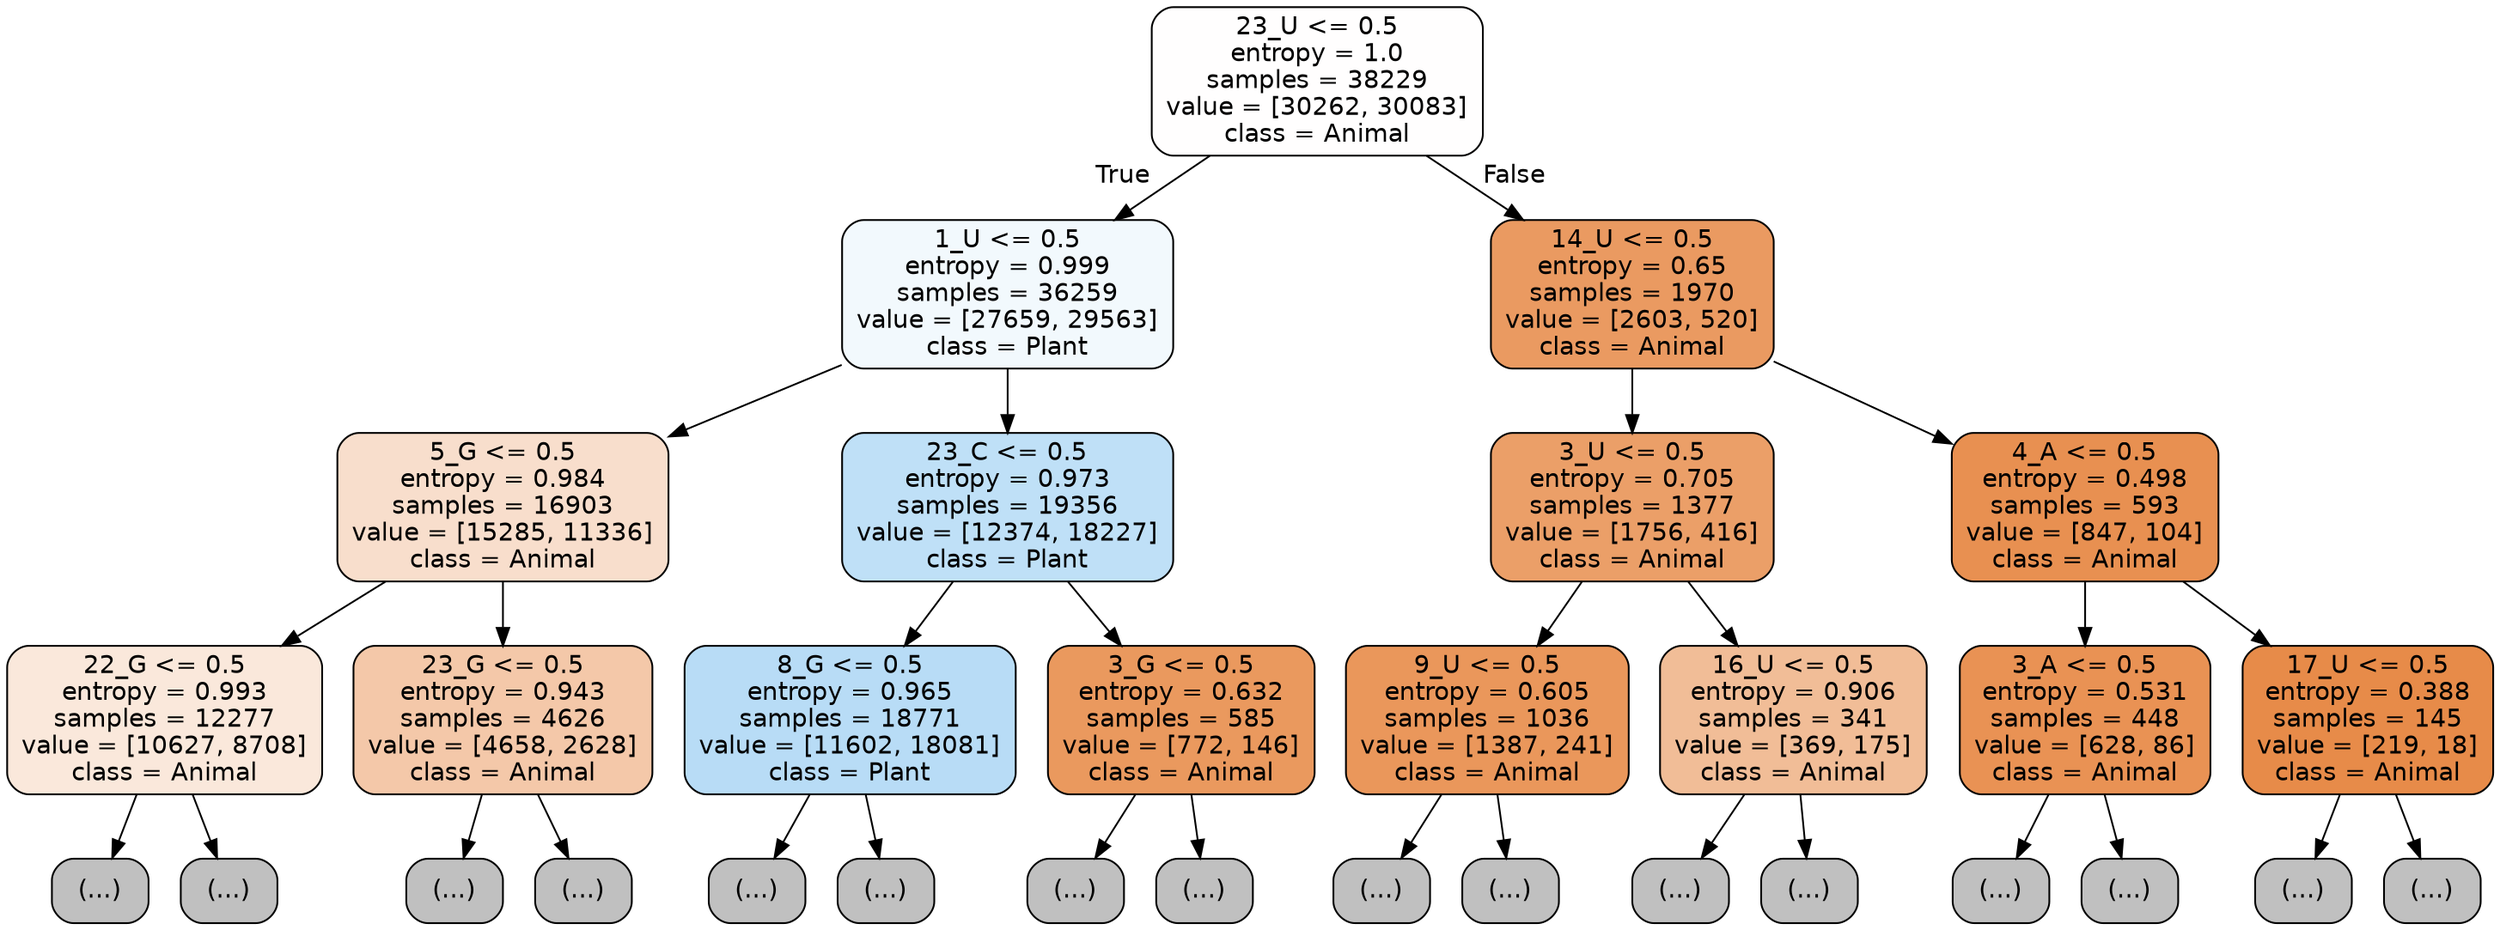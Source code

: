 digraph Tree {
node [shape=box, style="filled, rounded", color="black", fontname="helvetica"] ;
edge [fontname="helvetica"] ;
0 [label="23_U <= 0.5\nentropy = 1.0\nsamples = 38229\nvalue = [30262, 30083]\nclass = Animal", fillcolor="#fffefe"] ;
1 [label="1_U <= 0.5\nentropy = 0.999\nsamples = 36259\nvalue = [27659, 29563]\nclass = Plant", fillcolor="#f2f9fd"] ;
0 -> 1 [labeldistance=2.5, labelangle=45, headlabel="True"] ;
2 [label="5_G <= 0.5\nentropy = 0.984\nsamples = 16903\nvalue = [15285, 11336]\nclass = Animal", fillcolor="#f8decc"] ;
1 -> 2 ;
3 [label="22_G <= 0.5\nentropy = 0.993\nsamples = 12277\nvalue = [10627, 8708]\nclass = Animal", fillcolor="#fae8db"] ;
2 -> 3 ;
4 [label="(...)", fillcolor="#C0C0C0"] ;
3 -> 4 ;
5807 [label="(...)", fillcolor="#C0C0C0"] ;
3 -> 5807 ;
6528 [label="23_G <= 0.5\nentropy = 0.943\nsamples = 4626\nvalue = [4658, 2628]\nclass = Animal", fillcolor="#f4c8a9"] ;
2 -> 6528 ;
6529 [label="(...)", fillcolor="#C0C0C0"] ;
6528 -> 6529 ;
9006 [label="(...)", fillcolor="#C0C0C0"] ;
6528 -> 9006 ;
9151 [label="23_C <= 0.5\nentropy = 0.973\nsamples = 19356\nvalue = [12374, 18227]\nclass = Plant", fillcolor="#bfe0f7"] ;
1 -> 9151 ;
9152 [label="8_G <= 0.5\nentropy = 0.965\nsamples = 18771\nvalue = [11602, 18081]\nclass = Plant", fillcolor="#b8dcf6"] ;
9151 -> 9152 ;
9153 [label="(...)", fillcolor="#C0C0C0"] ;
9152 -> 9153 ;
14304 [label="(...)", fillcolor="#C0C0C0"] ;
9152 -> 14304 ;
16077 [label="3_G <= 0.5\nentropy = 0.632\nsamples = 585\nvalue = [772, 146]\nclass = Animal", fillcolor="#ea995e"] ;
9151 -> 16077 ;
16078 [label="(...)", fillcolor="#C0C0C0"] ;
16077 -> 16078 ;
16229 [label="(...)", fillcolor="#C0C0C0"] ;
16077 -> 16229 ;
16310 [label="14_U <= 0.5\nentropy = 0.65\nsamples = 1970\nvalue = [2603, 520]\nclass = Animal", fillcolor="#ea9a61"] ;
0 -> 16310 [labeldistance=2.5, labelangle=-45, headlabel="False"] ;
16311 [label="3_U <= 0.5\nentropy = 0.705\nsamples = 1377\nvalue = [1756, 416]\nclass = Animal", fillcolor="#eb9f68"] ;
16310 -> 16311 ;
16312 [label="9_U <= 0.5\nentropy = 0.605\nsamples = 1036\nvalue = [1387, 241]\nclass = Animal", fillcolor="#ea975b"] ;
16311 -> 16312 ;
16313 [label="(...)", fillcolor="#C0C0C0"] ;
16312 -> 16313 ;
16602 [label="(...)", fillcolor="#C0C0C0"] ;
16312 -> 16602 ;
16719 [label="16_U <= 0.5\nentropy = 0.906\nsamples = 341\nvalue = [369, 175]\nclass = Animal", fillcolor="#f1bd97"] ;
16311 -> 16719 ;
16720 [label="(...)", fillcolor="#C0C0C0"] ;
16719 -> 16720 ;
16841 [label="(...)", fillcolor="#C0C0C0"] ;
16719 -> 16841 ;
16874 [label="4_A <= 0.5\nentropy = 0.498\nsamples = 593\nvalue = [847, 104]\nclass = Animal", fillcolor="#e89051"] ;
16310 -> 16874 ;
16875 [label="3_A <= 0.5\nentropy = 0.531\nsamples = 448\nvalue = [628, 86]\nclass = Animal", fillcolor="#e99254"] ;
16874 -> 16875 ;
16876 [label="(...)", fillcolor="#C0C0C0"] ;
16875 -> 16876 ;
16989 [label="(...)", fillcolor="#C0C0C0"] ;
16875 -> 16989 ;
17016 [label="17_U <= 0.5\nentropy = 0.388\nsamples = 145\nvalue = [219, 18]\nclass = Animal", fillcolor="#e78b49"] ;
16874 -> 17016 ;
17017 [label="(...)", fillcolor="#C0C0C0"] ;
17016 -> 17017 ;
17048 [label="(...)", fillcolor="#C0C0C0"] ;
17016 -> 17048 ;
}